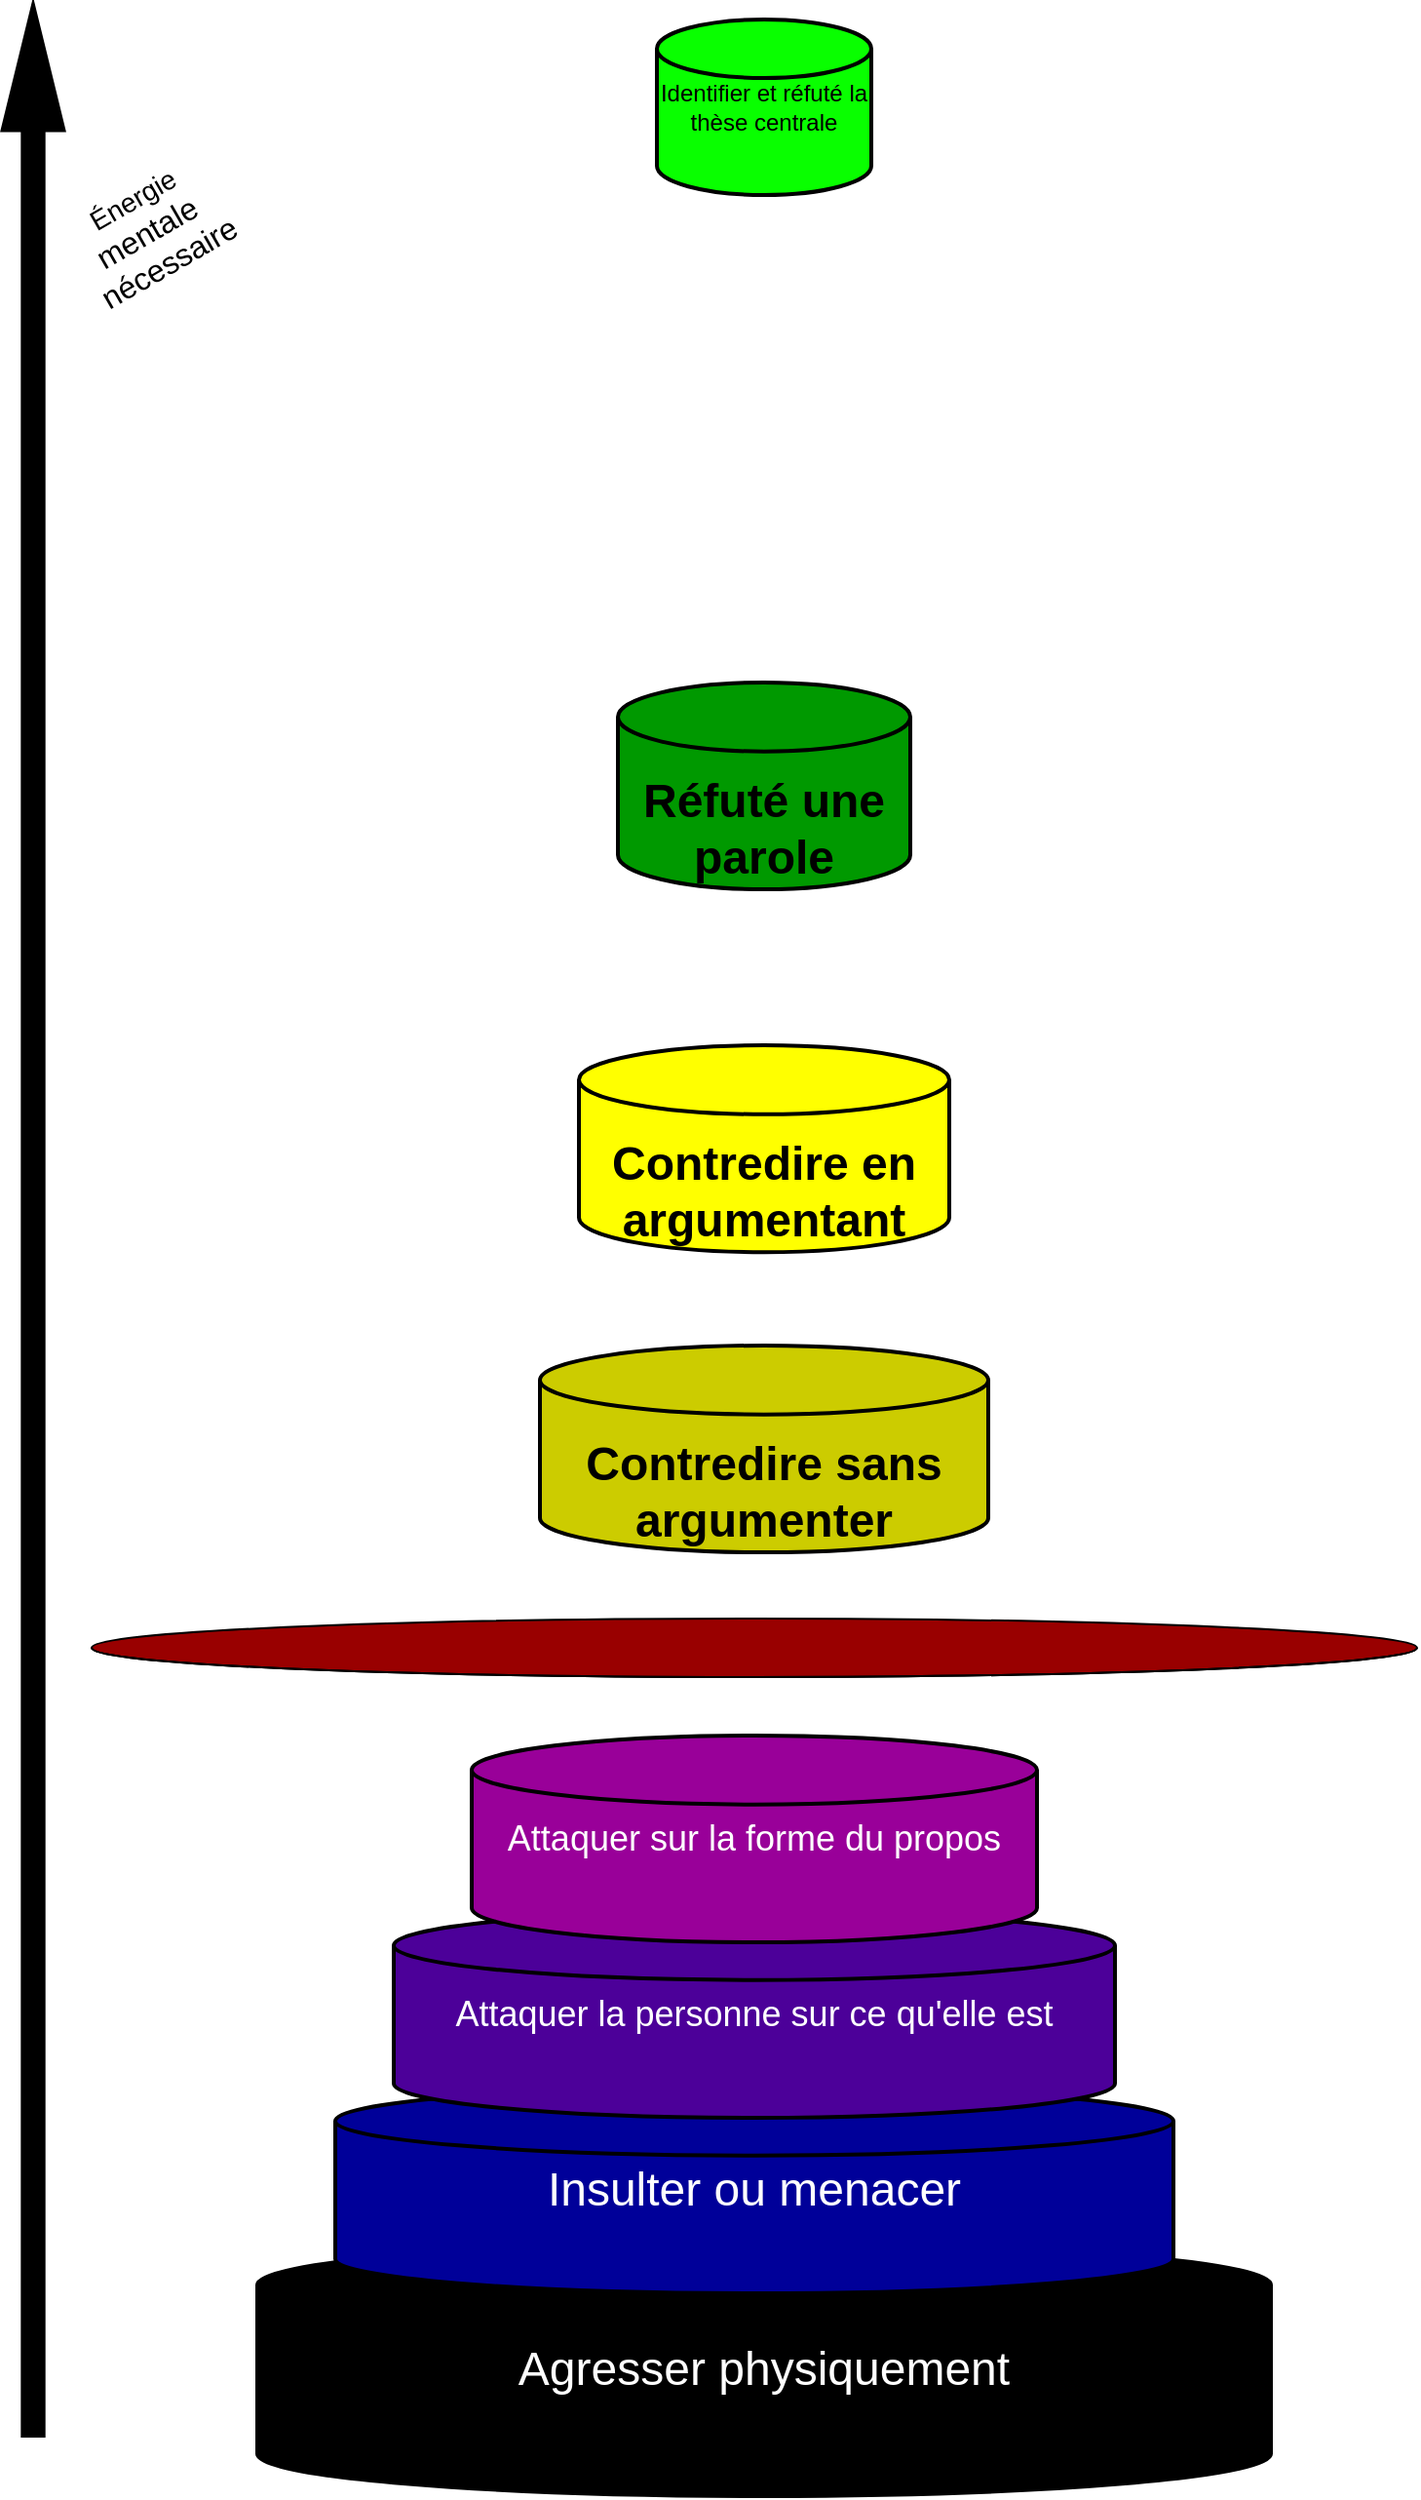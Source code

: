 <mxfile version="24.2.1" type="github">
  <diagram name="Page-1" id="_Es9HaI7KS8MBQmaL6Jt">
    <mxGraphModel dx="3208" dy="2701" grid="1" gridSize="10" guides="1" tooltips="1" connect="1" arrows="1" fold="1" page="1" pageScale="1" pageWidth="827" pageHeight="1169" math="0" shadow="0">
      <root>
        <mxCell id="0" />
        <mxCell id="1" parent="0" />
        <mxCell id="773b7iZAeRyO0nFSQOsP-1" value="&lt;font style=&quot;font-size: 24px;&quot; color=&quot;#ffffff&quot;&gt;Agresser physiquement&lt;/font&gt;" style="strokeWidth=2;html=1;shape=mxgraph.flowchart.database;whiteSpace=wrap;fillColor=#000000;" parent="1" vertex="1">
          <mxGeometry x="155" y="740" width="520" height="130" as="geometry" />
        </mxCell>
        <mxCell id="Lnf0OJT9ezFVSc5kpNyD-1" value="&lt;font color=&quot;#ffffff&quot; style=&quot;font-size: 24px;&quot;&gt;Insulter ou menacer&lt;/font&gt;" style="strokeWidth=2;html=1;shape=mxgraph.flowchart.database;whiteSpace=wrap;fillColor=#000099;" parent="1" vertex="1">
          <mxGeometry x="195" y="660" width="430" height="106.05" as="geometry" />
        </mxCell>
        <mxCell id="Lnf0OJT9ezFVSc5kpNyD-2" value="&lt;font color=&quot;#ffffff&quot; style=&quot;font-size: 18px;&quot;&gt;Attaquer la personne sur ce qu&#39;elle est&lt;/font&gt;" style="strokeWidth=2;html=1;shape=mxgraph.flowchart.database;whiteSpace=wrap;fillColor=#4C0099;" parent="1" vertex="1">
          <mxGeometry x="225" y="570" width="370" height="106.05" as="geometry" />
        </mxCell>
        <mxCell id="Lnf0OJT9ezFVSc5kpNyD-3" value="&lt;font style=&quot;font-size: 18px;&quot; color=&quot;#ffffff&quot;&gt;Attaquer sur la forme du propos&lt;/font&gt;" style="strokeWidth=2;html=1;shape=mxgraph.flowchart.database;whiteSpace=wrap;fillColor=#990099;" parent="1" vertex="1">
          <mxGeometry x="265" y="480" width="290" height="106.05" as="geometry" />
        </mxCell>
        <mxCell id="Lnf0OJT9ezFVSc5kpNyD-4" value="&lt;h1&gt;&lt;br&gt;&lt;/h1&gt;&lt;h1&gt;Contredire sans argumenter&lt;/h1&gt;" style="strokeWidth=2;html=1;shape=mxgraph.flowchart.database;whiteSpace=wrap;fillColor=#CCCC00;" parent="1" vertex="1">
          <mxGeometry x="300" y="280" width="230" height="106.05" as="geometry" />
        </mxCell>
        <mxCell id="Lnf0OJT9ezFVSc5kpNyD-5" value="&lt;h1&gt;&lt;br&gt;&lt;/h1&gt;&lt;h1&gt;Contredire en argumentant&lt;/h1&gt;" style="strokeWidth=2;html=1;shape=mxgraph.flowchart.database;whiteSpace=wrap;fillColor=#FFFF00;" parent="1" vertex="1">
          <mxGeometry x="320" y="126.05" width="190" height="106.05" as="geometry" />
        </mxCell>
        <mxCell id="Lnf0OJT9ezFVSc5kpNyD-6" value="&lt;h1&gt;&lt;br&gt;&lt;/h1&gt;&lt;h1&gt;&lt;font style=&quot;font-size: 24px;&quot;&gt;Réfuté une parole&lt;/font&gt;&lt;/h1&gt;" style="strokeWidth=2;html=1;shape=mxgraph.flowchart.database;whiteSpace=wrap;fillColor=#009900;" parent="1" vertex="1">
          <mxGeometry x="340" y="-60" width="150" height="106.05" as="geometry" />
        </mxCell>
        <mxCell id="773b7iZAeRyO0nFSQOsP-3" value="Identifier et réfuté la thèse centrale" style="strokeWidth=2;html=1;shape=mxgraph.flowchart.database;whiteSpace=wrap;fillColor=#09FF00;" parent="1" vertex="1">
          <mxGeometry x="360" y="-400" width="110" height="90" as="geometry" />
        </mxCell>
        <mxCell id="Lnf0OJT9ezFVSc5kpNyD-7" value="" style="shape=cylinder3;whiteSpace=wrap;html=1;boundedLbl=1;backgroundOutline=1;size=15;fillColor=#990000;" parent="1" vertex="1">
          <mxGeometry x="70" y="420" width="680" height="30" as="geometry" />
        </mxCell>
        <mxCell id="Lnf0OJT9ezFVSc5kpNyD-8" value="" style="shape=flexArrow;endArrow=classic;html=1;rounded=0;width=11.667;endSize=21.917;fillColor=#000000;" parent="1" edge="1">
          <mxGeometry width="50" height="50" relative="1" as="geometry">
            <mxPoint x="40" y="840" as="sourcePoint" />
            <mxPoint x="40" y="-410" as="targetPoint" />
          </mxGeometry>
        </mxCell>
        <mxCell id="Lnf0OJT9ezFVSc5kpNyD-9" value="&lt;div&gt;&lt;font style=&quot;font-size: 14px;&quot;&gt;Énergie&lt;/font&gt;&lt;/div&gt;&lt;div&gt;&lt;font size=&quot;3&quot;&gt;mentale&amp;nbsp;&lt;/font&gt;&lt;/div&gt;&lt;div&gt;&lt;font size=&quot;3&quot;&gt;nécessaire&lt;/font&gt;&lt;/div&gt;" style="edgeLabel;html=1;align=center;verticalAlign=middle;resizable=0;points=[];rotation=-30;" parent="Lnf0OJT9ezFVSc5kpNyD-8" vertex="1" connectable="0">
          <mxGeometry x="0.737" y="3" relative="1" as="geometry">
            <mxPoint x="63" y="-46" as="offset" />
          </mxGeometry>
        </mxCell>
      </root>
    </mxGraphModel>
  </diagram>
</mxfile>
